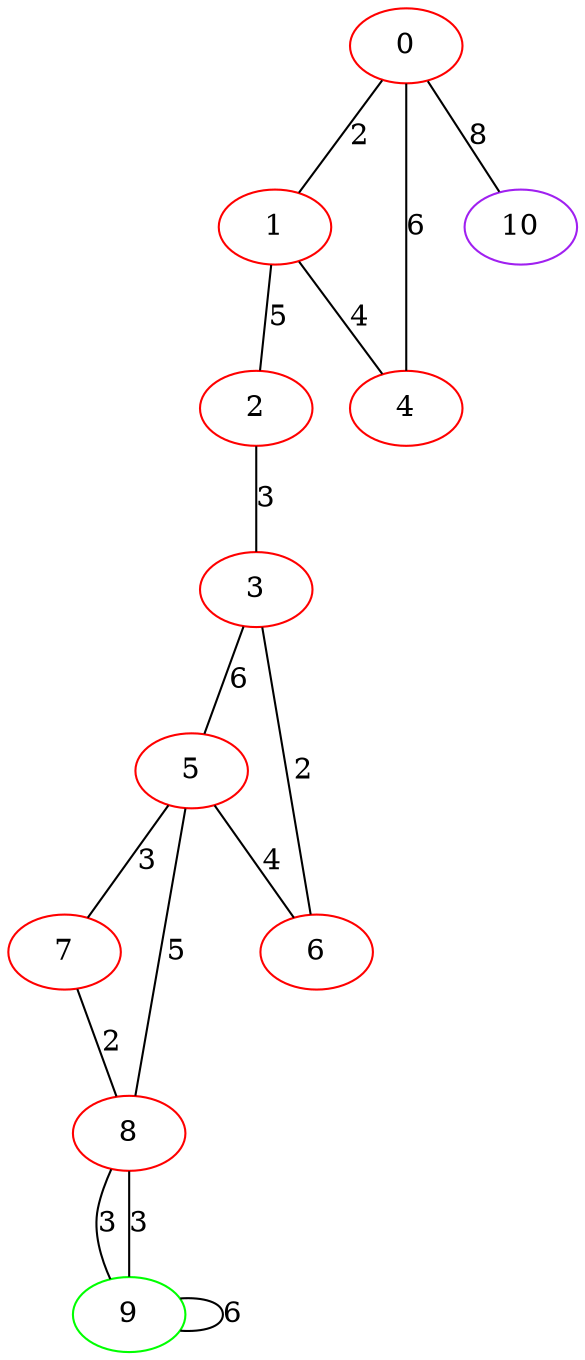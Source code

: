 graph "" {
0 [color=red, weight=1];
1 [color=red, weight=1];
2 [color=red, weight=1];
3 [color=red, weight=1];
4 [color=red, weight=1];
5 [color=red, weight=1];
6 [color=red, weight=1];
7 [color=red, weight=1];
8 [color=red, weight=1];
9 [color=green, weight=2];
10 [color=purple, weight=4];
0 -- 1  [key=0, label=2];
0 -- 10  [key=0, label=8];
0 -- 4  [key=0, label=6];
1 -- 2  [key=0, label=5];
1 -- 4  [key=0, label=4];
2 -- 3  [key=0, label=3];
3 -- 5  [key=0, label=6];
3 -- 6  [key=0, label=2];
5 -- 8  [key=0, label=5];
5 -- 6  [key=0, label=4];
5 -- 7  [key=0, label=3];
7 -- 8  [key=0, label=2];
8 -- 9  [key=0, label=3];
8 -- 9  [key=1, label=3];
9 -- 9  [key=0, label=6];
}

